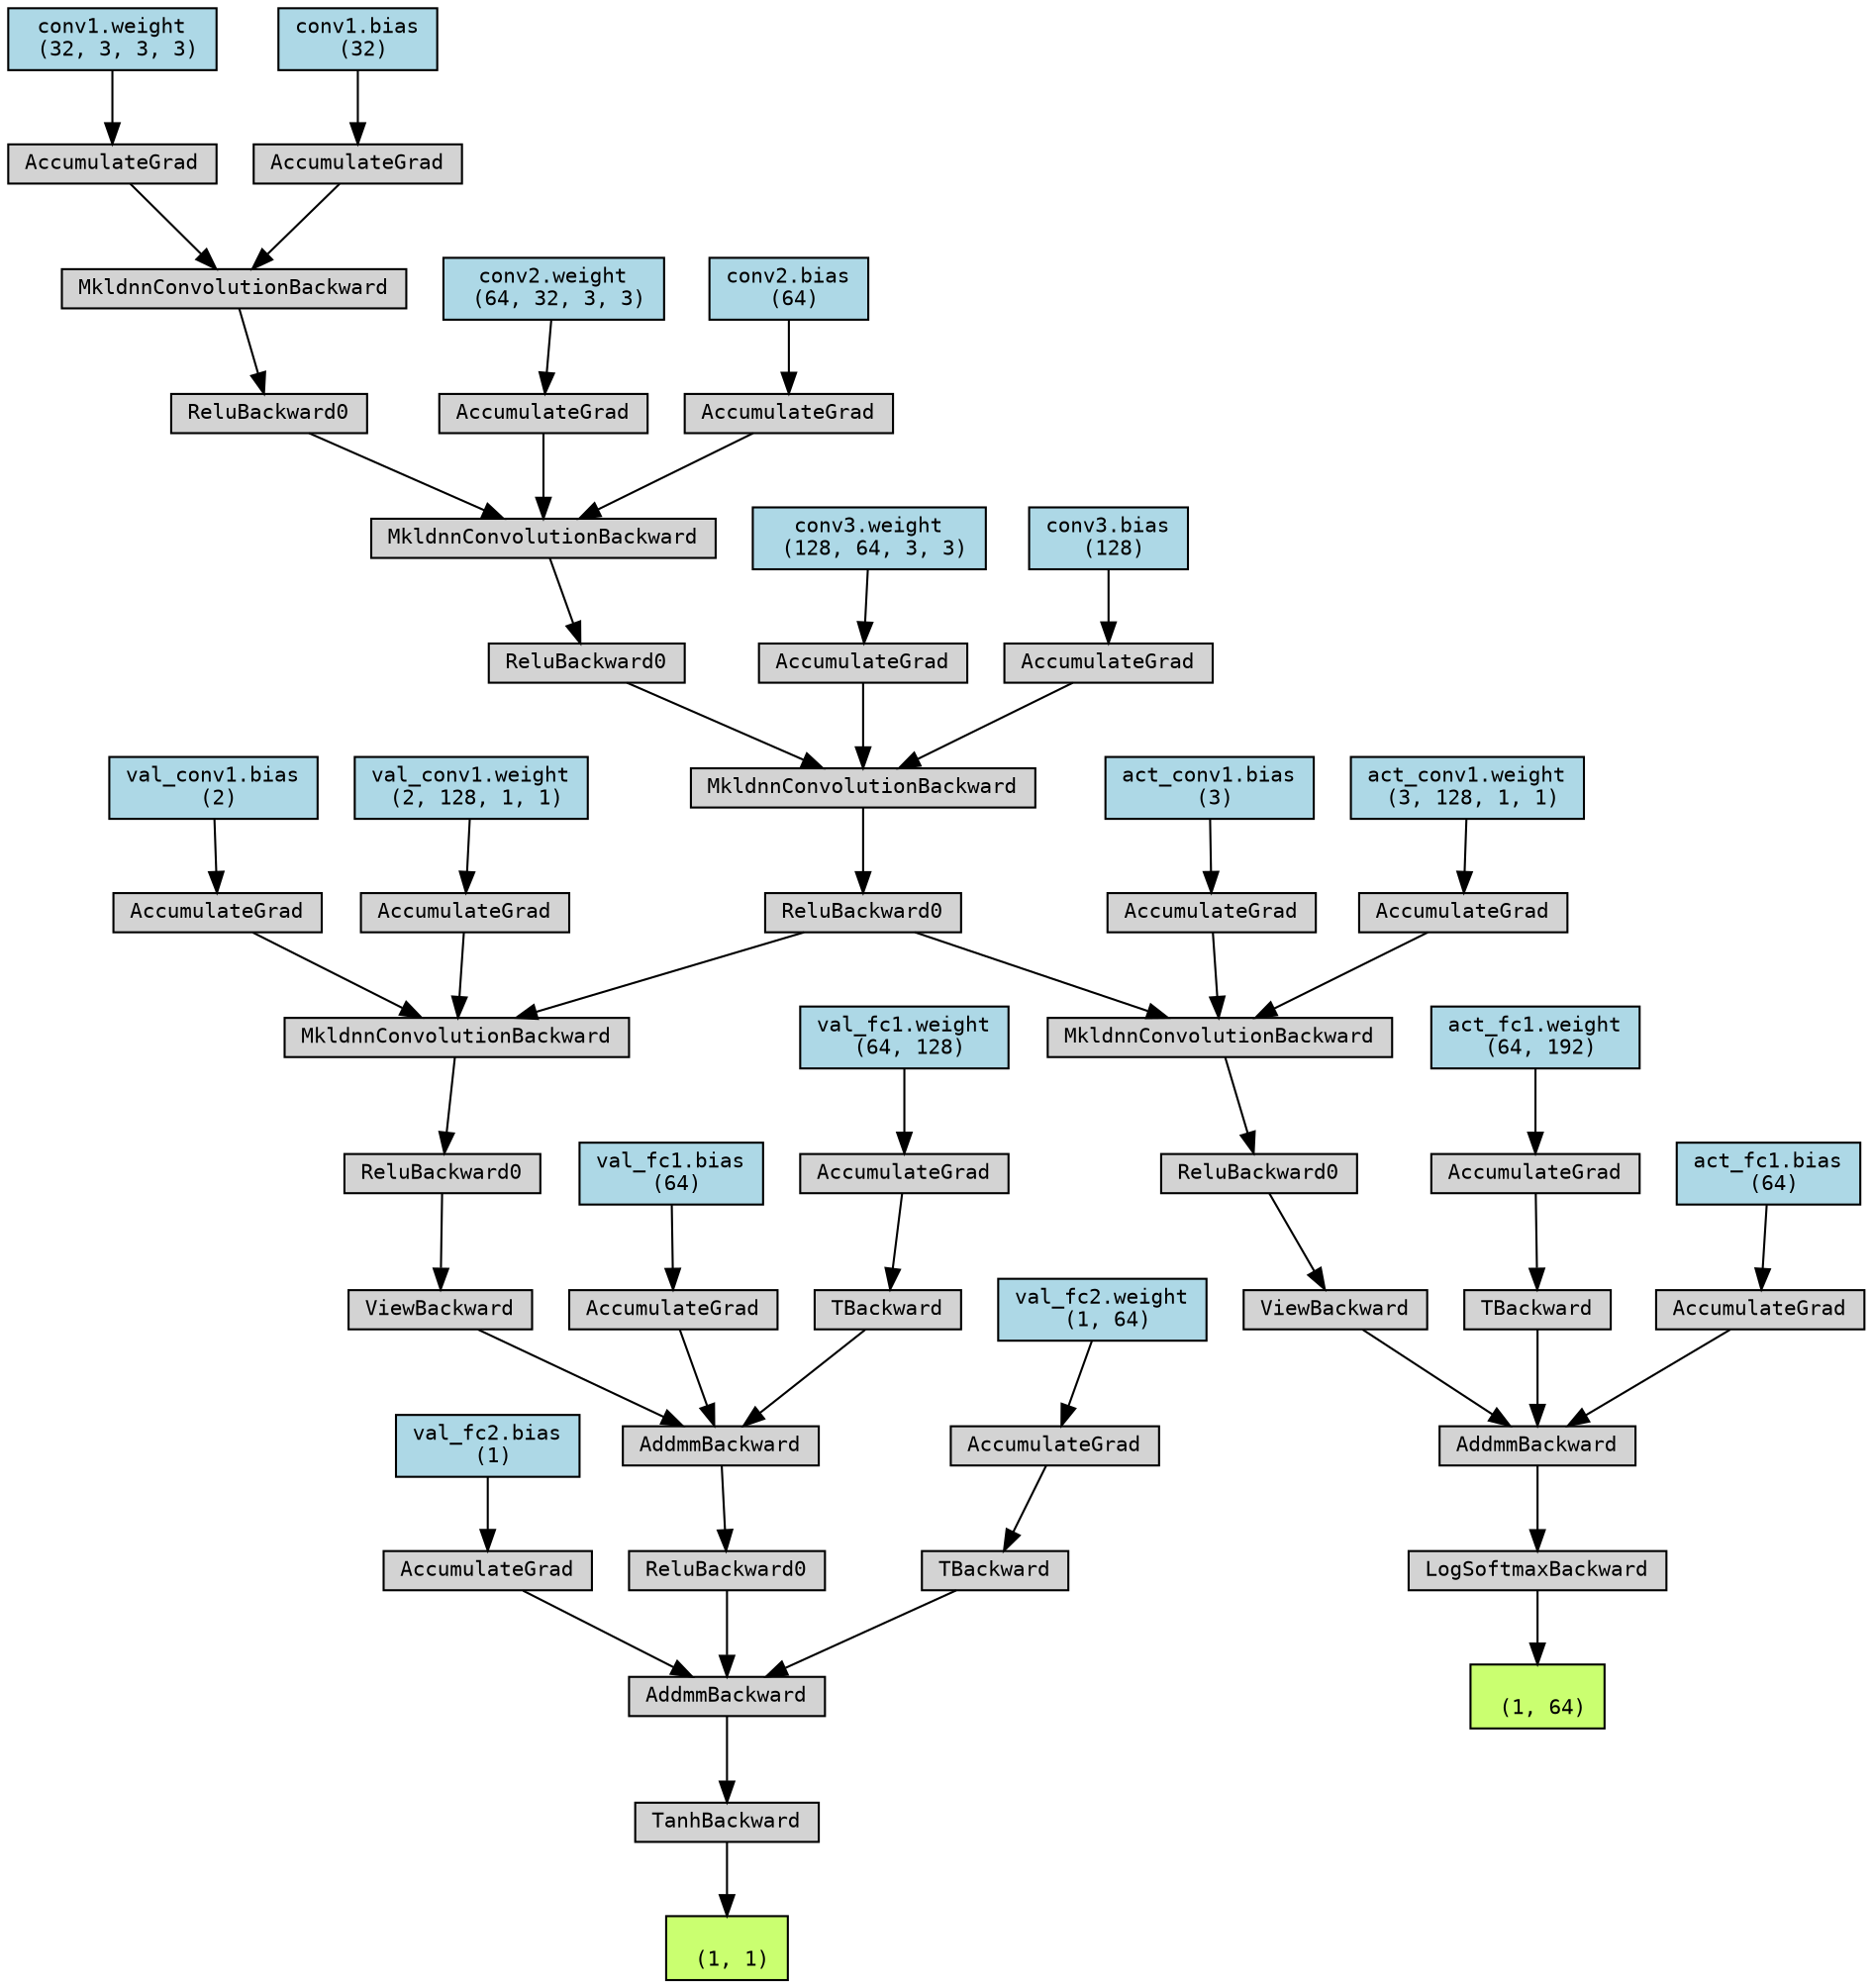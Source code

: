 digraph {
	graph [size="16.349999999999998,16.349999999999998"]
	node [align=left fontname=monospace fontsize=10 height=0.2 ranksep=0.1 shape=box style=filled]
	2014674296384 [label="
 (1, 64)" fillcolor=darkolivegreen1]
	2014674239008 [label=LogSoftmaxBackward]
	2014674238672 -> 2014674239008
	2014674238672 [label=AddmmBackward]
	2014674238768 -> 2014674238672
	2014674295872 [label="act_fc1.bias
 (64)" fillcolor=lightblue]
	2014674295872 -> 2014674238768
	2014674238768 [label=AccumulateGrad]
	2014674739312 -> 2014674238672
	2014674739312 [label=ViewBackward]
	2014674739408 -> 2014674739312
	2014674739408 [label=ReluBackward0]
	2014674739600 -> 2014674739408
	2014674739600 [label=MkldnnConvolutionBackward]
	2014674739696 -> 2014674739600
	2014674739696 [label=ReluBackward0]
	2014674739888 -> 2014674739696
	2014674739888 [label=MkldnnConvolutionBackward]
	2014674739984 -> 2014674739888
	2014674739984 [label=ReluBackward0]
	2014674740176 -> 2014674739984
	2014674740176 [label=MkldnnConvolutionBackward]
	2014674740272 -> 2014674740176
	2014674740272 [label=ReluBackward0]
	2014674740464 -> 2014674740272
	2014674740464 [label=MkldnnConvolutionBackward]
	2014674740560 -> 2014674740464
	2014674294912 [label="conv1.weight
 (32, 3, 3, 3)" fillcolor=lightblue]
	2014674294912 -> 2014674740560
	2014674740560 [label=AccumulateGrad]
	2014674740512 -> 2014674740464
	2014674295040 [label="conv1.bias
 (32)" fillcolor=lightblue]
	2014674295040 -> 2014674740512
	2014674740512 [label=AccumulateGrad]
	2014674740224 -> 2014674740176
	2014674295104 [label="conv2.weight
 (64, 32, 3, 3)" fillcolor=lightblue]
	2014674295104 -> 2014674740224
	2014674740224 [label=AccumulateGrad]
	2014674740080 -> 2014674740176
	2014674295296 [label="conv2.bias
 (64)" fillcolor=lightblue]
	2014674295296 -> 2014674740080
	2014674740080 [label=AccumulateGrad]
	2014674739936 -> 2014674739888
	2014674295232 [label="conv3.weight
 (128, 64, 3, 3)" fillcolor=lightblue]
	2014674295232 -> 2014674739936
	2014674739936 [label=AccumulateGrad]
	2014674739792 -> 2014674739888
	2014674295488 [label="conv3.bias
 (128)" fillcolor=lightblue]
	2014674295488 -> 2014674739792
	2014674739792 [label=AccumulateGrad]
	2014674739648 -> 2014674739600
	2014674295360 [label="act_conv1.weight
 (3, 128, 1, 1)" fillcolor=lightblue]
	2014674295360 -> 2014674739648
	2014674739648 [label=AccumulateGrad]
	2014674739504 -> 2014674739600
	2014674295680 [label="act_conv1.bias
 (3)" fillcolor=lightblue]
	2014674295680 -> 2014674739504
	2014674739504 [label=AccumulateGrad]
	2014674739264 -> 2014674238672
	2014674739264 [label=TBackward]
	2014674739744 -> 2014674739264
	2014674295552 [label="act_fc1.weight
 (64, 192)" fillcolor=lightblue]
	2014674295552 -> 2014674739744
	2014674739744 [label=AccumulateGrad]
	2014674239008 -> 2014674296384
	2014674333888 [label="
 (1, 1)" fillcolor=darkolivegreen1]
	2014674238816 [label=TanhBackward]
	2014674740032 -> 2014674238816
	2014674740032 [label=AddmmBackward]
	2014674739456 -> 2014674740032
	2014674296320 [label="val_fc2.bias
 (1)" fillcolor=lightblue]
	2014674296320 -> 2014674739456
	2014674739456 [label=AccumulateGrad]
	2014674739840 -> 2014674740032
	2014674739840 [label=ReluBackward0]
	2014674740320 -> 2014674739840
	2014674740320 [label=AddmmBackward]
	2014674740704 -> 2014674740320
	2014674296064 [label="val_fc1.bias
 (64)" fillcolor=lightblue]
	2014674296064 -> 2014674740704
	2014674740704 [label=AccumulateGrad]
	2014674740656 -> 2014674740320
	2014674740656 [label=ViewBackward]
	2014674740800 -> 2014674740656
	2014674740800 [label=ReluBackward0]
	2014674740992 -> 2014674740800
	2014674740992 [label=MkldnnConvolutionBackward]
	2014674739696 -> 2014674740992
	2014674741088 -> 2014674740992
	2014674295744 [label="val_conv1.weight
 (2, 128, 1, 1)" fillcolor=lightblue]
	2014674295744 -> 2014674741088
	2014674741088 [label=AccumulateGrad]
	2014674741040 -> 2014674740992
	2014674296000 [label="val_conv1.bias
 (2)" fillcolor=lightblue]
	2014674296000 -> 2014674741040
	2014674741040 [label=AccumulateGrad]
	2014674740368 -> 2014674740320
	2014674740368 [label=TBackward]
	2014674740896 -> 2014674740368
	2014674296128 [label="val_fc1.weight
 (64, 128)" fillcolor=lightblue]
	2014674296128 -> 2014674740896
	2014674740896 [label=AccumulateGrad]
	2014674739360 -> 2014674740032
	2014674739360 [label=TBackward]
	2014674740944 -> 2014674739360
	2014674296192 [label="val_fc2.weight
 (1, 64)" fillcolor=lightblue]
	2014674296192 -> 2014674740944
	2014674740944 [label=AccumulateGrad]
	2014674238816 -> 2014674333888
}
